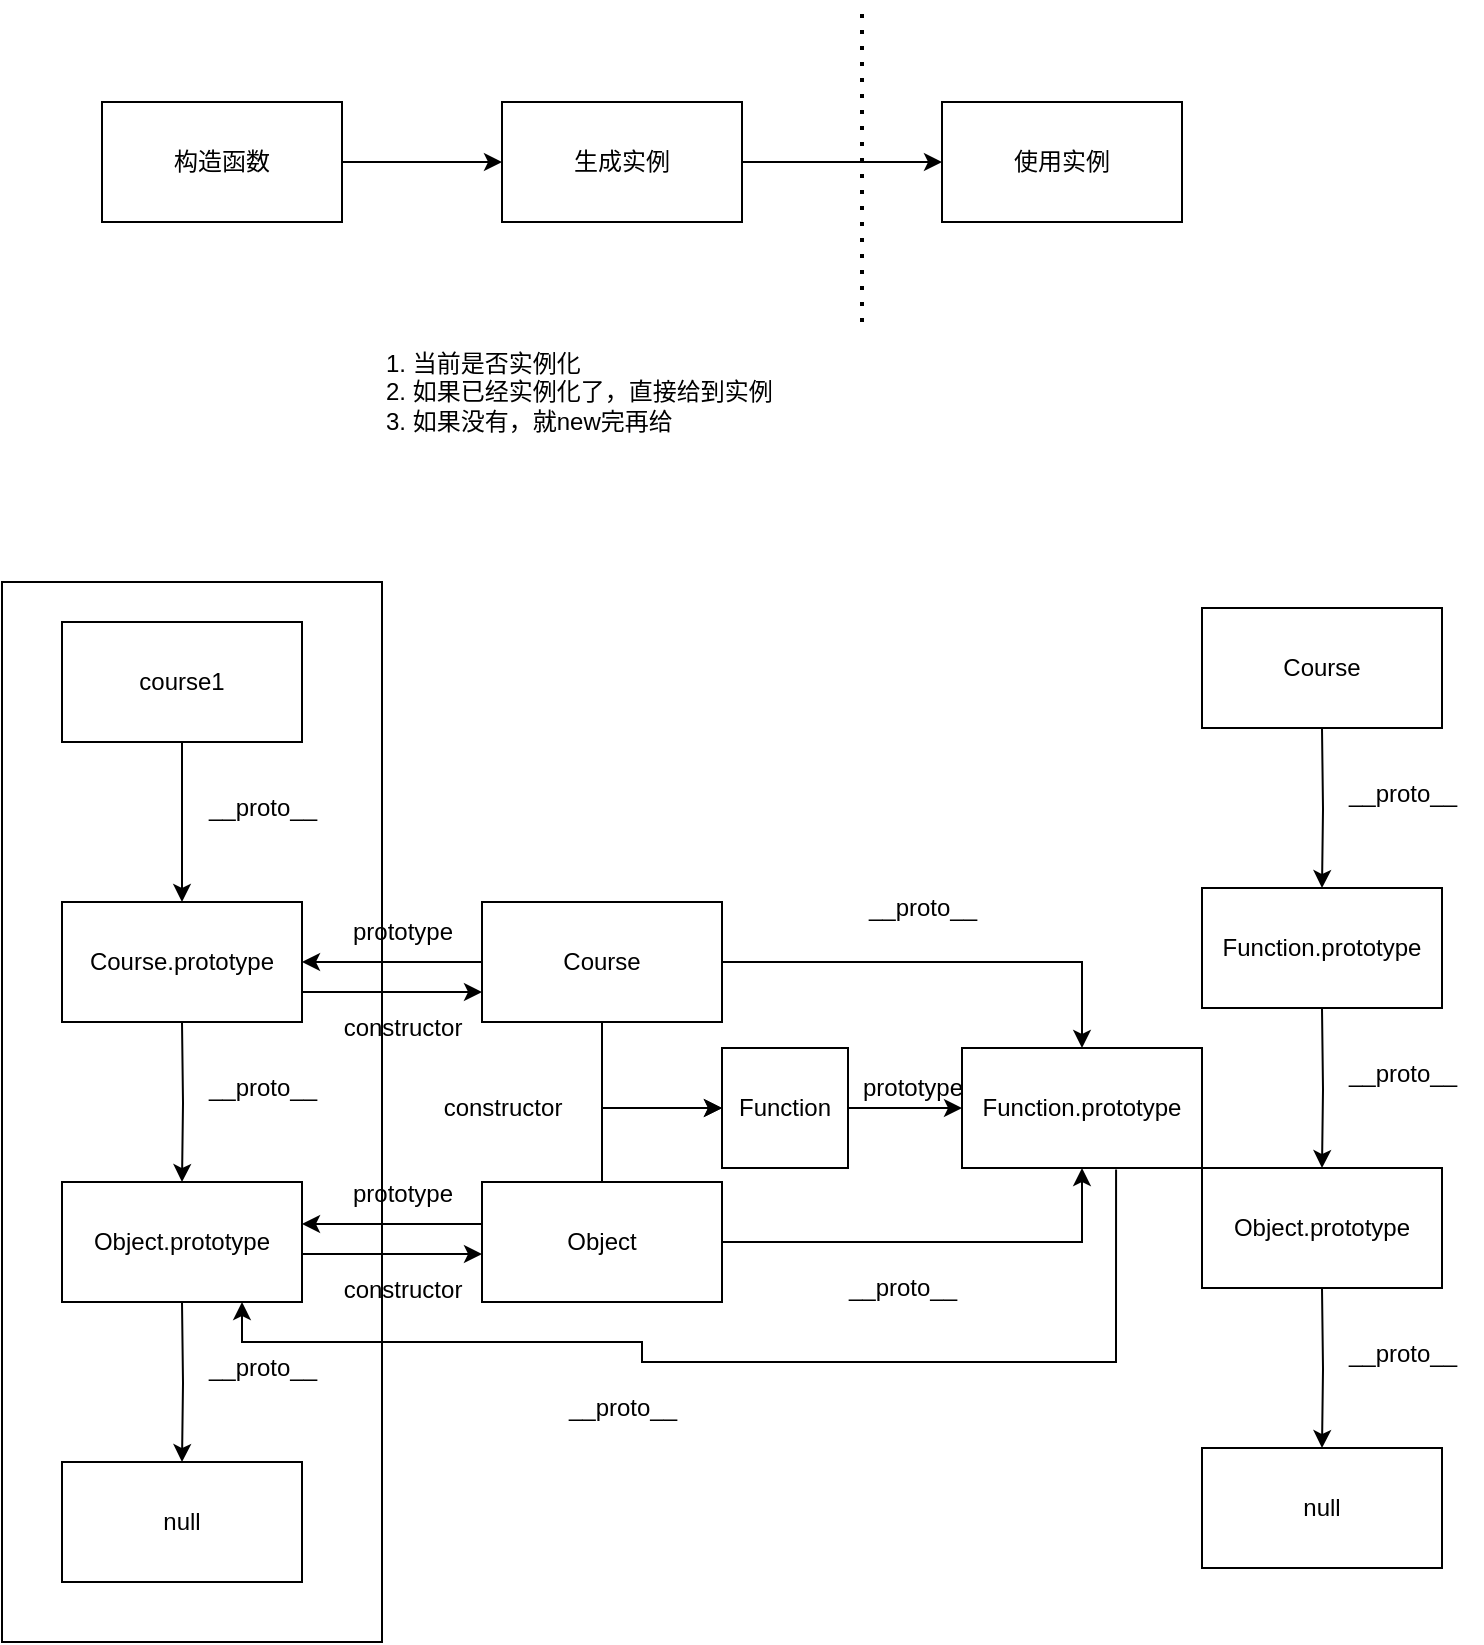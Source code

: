 <mxfile version="21.6.1" type="device">
  <diagram id="OzyOfjKePgK2Kka0ILB-" name="Page-1">
    <mxGraphModel dx="920" dy="550" grid="1" gridSize="10" guides="1" tooltips="1" connect="1" arrows="1" fold="1" page="1" pageScale="1" pageWidth="827" pageHeight="1169" math="0" shadow="0">
      <root>
        <mxCell id="0" />
        <mxCell id="1" parent="0" />
        <mxCell id="BZByiAdhIAmW556Umros-53" value="" style="rounded=0;whiteSpace=wrap;html=1;" vertex="1" parent="1">
          <mxGeometry x="80" y="340" width="190" height="530" as="geometry" />
        </mxCell>
        <mxCell id="BZByiAdhIAmW556Umros-3" value="" style="edgeStyle=orthogonalEdgeStyle;rounded=0;orthogonalLoop=1;jettySize=auto;html=1;" edge="1" parent="1" source="BZByiAdhIAmW556Umros-1" target="BZByiAdhIAmW556Umros-2">
          <mxGeometry relative="1" as="geometry" />
        </mxCell>
        <mxCell id="BZByiAdhIAmW556Umros-1" value="构造函数" style="rounded=0;whiteSpace=wrap;html=1;" vertex="1" parent="1">
          <mxGeometry x="130" y="100" width="120" height="60" as="geometry" />
        </mxCell>
        <mxCell id="BZByiAdhIAmW556Umros-6" value="" style="edgeStyle=orthogonalEdgeStyle;rounded=0;orthogonalLoop=1;jettySize=auto;html=1;" edge="1" parent="1" source="BZByiAdhIAmW556Umros-2" target="BZByiAdhIAmW556Umros-5">
          <mxGeometry relative="1" as="geometry" />
        </mxCell>
        <mxCell id="BZByiAdhIAmW556Umros-2" value="生成实例" style="rounded=0;whiteSpace=wrap;html=1;" vertex="1" parent="1">
          <mxGeometry x="330" y="100" width="120" height="60" as="geometry" />
        </mxCell>
        <mxCell id="BZByiAdhIAmW556Umros-5" value="使用实例" style="rounded=0;whiteSpace=wrap;html=1;" vertex="1" parent="1">
          <mxGeometry x="550" y="100" width="120" height="60" as="geometry" />
        </mxCell>
        <mxCell id="BZByiAdhIAmW556Umros-7" value="" style="endArrow=none;dashed=1;html=1;dashPattern=1 3;strokeWidth=2;rounded=0;" edge="1" parent="1">
          <mxGeometry width="50" height="50" relative="1" as="geometry">
            <mxPoint x="510" y="210" as="sourcePoint" />
            <mxPoint x="510" y="50" as="targetPoint" />
          </mxGeometry>
        </mxCell>
        <mxCell id="BZByiAdhIAmW556Umros-8" value="1. 当前是否实例化&lt;br&gt;2. 如果已经实例化了，直接给到实例&lt;br&gt;3. 如果没有，就new完再给" style="text;html=1;strokeColor=none;fillColor=none;align=left;verticalAlign=middle;whiteSpace=wrap;rounded=0;" vertex="1" parent="1">
          <mxGeometry x="270" y="230" width="220" height="30" as="geometry" />
        </mxCell>
        <mxCell id="BZByiAdhIAmW556Umros-11" value="" style="edgeStyle=orthogonalEdgeStyle;rounded=0;orthogonalLoop=1;jettySize=auto;html=1;" edge="1" parent="1" source="BZByiAdhIAmW556Umros-9" target="BZByiAdhIAmW556Umros-10">
          <mxGeometry relative="1" as="geometry" />
        </mxCell>
        <mxCell id="BZByiAdhIAmW556Umros-9" value="course1" style="rounded=0;whiteSpace=wrap;html=1;" vertex="1" parent="1">
          <mxGeometry x="110" y="360" width="120" height="60" as="geometry" />
        </mxCell>
        <mxCell id="BZByiAdhIAmW556Umros-10" value="Course.prototype" style="rounded=0;whiteSpace=wrap;html=1;" vertex="1" parent="1">
          <mxGeometry x="110" y="500" width="120" height="60" as="geometry" />
        </mxCell>
        <mxCell id="BZByiAdhIAmW556Umros-12" value="__proto__" style="text;html=1;align=center;verticalAlign=middle;resizable=0;points=[];autosize=1;strokeColor=none;fillColor=none;" vertex="1" parent="1">
          <mxGeometry x="170" y="438" width="80" height="30" as="geometry" />
        </mxCell>
        <mxCell id="BZByiAdhIAmW556Umros-13" value="" style="edgeStyle=orthogonalEdgeStyle;rounded=0;orthogonalLoop=1;jettySize=auto;html=1;" edge="1" parent="1" target="BZByiAdhIAmW556Umros-14">
          <mxGeometry relative="1" as="geometry">
            <mxPoint x="170" y="560" as="sourcePoint" />
          </mxGeometry>
        </mxCell>
        <mxCell id="BZByiAdhIAmW556Umros-14" value="Object.prototype" style="rounded=0;whiteSpace=wrap;html=1;" vertex="1" parent="1">
          <mxGeometry x="110" y="640" width="120" height="60" as="geometry" />
        </mxCell>
        <mxCell id="BZByiAdhIAmW556Umros-15" value="__proto__" style="text;html=1;align=center;verticalAlign=middle;resizable=0;points=[];autosize=1;strokeColor=none;fillColor=none;" vertex="1" parent="1">
          <mxGeometry x="170" y="578" width="80" height="30" as="geometry" />
        </mxCell>
        <mxCell id="BZByiAdhIAmW556Umros-16" value="" style="edgeStyle=orthogonalEdgeStyle;rounded=0;orthogonalLoop=1;jettySize=auto;html=1;" edge="1" parent="1" target="BZByiAdhIAmW556Umros-17">
          <mxGeometry relative="1" as="geometry">
            <mxPoint x="170" y="700" as="sourcePoint" />
          </mxGeometry>
        </mxCell>
        <mxCell id="BZByiAdhIAmW556Umros-17" value="null" style="rounded=0;whiteSpace=wrap;html=1;" vertex="1" parent="1">
          <mxGeometry x="110" y="780" width="120" height="60" as="geometry" />
        </mxCell>
        <mxCell id="BZByiAdhIAmW556Umros-18" value="__proto__" style="text;html=1;align=center;verticalAlign=middle;resizable=0;points=[];autosize=1;strokeColor=none;fillColor=none;" vertex="1" parent="1">
          <mxGeometry x="170" y="718" width="80" height="30" as="geometry" />
        </mxCell>
        <mxCell id="BZByiAdhIAmW556Umros-19" value="Course" style="rounded=0;whiteSpace=wrap;html=1;" vertex="1" parent="1">
          <mxGeometry x="680" y="353" width="120" height="60" as="geometry" />
        </mxCell>
        <mxCell id="BZByiAdhIAmW556Umros-20" value="" style="edgeStyle=orthogonalEdgeStyle;rounded=0;orthogonalLoop=1;jettySize=auto;html=1;" edge="1" parent="1" target="BZByiAdhIAmW556Umros-21">
          <mxGeometry relative="1" as="geometry">
            <mxPoint x="740" y="413" as="sourcePoint" />
          </mxGeometry>
        </mxCell>
        <mxCell id="BZByiAdhIAmW556Umros-21" value="Function.prototype" style="rounded=0;whiteSpace=wrap;html=1;" vertex="1" parent="1">
          <mxGeometry x="680" y="493" width="120" height="60" as="geometry" />
        </mxCell>
        <mxCell id="BZByiAdhIAmW556Umros-22" value="__proto__" style="text;html=1;align=center;verticalAlign=middle;resizable=0;points=[];autosize=1;strokeColor=none;fillColor=none;" vertex="1" parent="1">
          <mxGeometry x="740" y="431" width="80" height="30" as="geometry" />
        </mxCell>
        <mxCell id="BZByiAdhIAmW556Umros-23" value="" style="edgeStyle=orthogonalEdgeStyle;rounded=0;orthogonalLoop=1;jettySize=auto;html=1;" edge="1" parent="1" target="BZByiAdhIAmW556Umros-24">
          <mxGeometry relative="1" as="geometry">
            <mxPoint x="740" y="553" as="sourcePoint" />
          </mxGeometry>
        </mxCell>
        <mxCell id="BZByiAdhIAmW556Umros-24" value="Object.prototype" style="rounded=0;whiteSpace=wrap;html=1;" vertex="1" parent="1">
          <mxGeometry x="680" y="633" width="120" height="60" as="geometry" />
        </mxCell>
        <mxCell id="BZByiAdhIAmW556Umros-25" value="__proto__" style="text;html=1;align=center;verticalAlign=middle;resizable=0;points=[];autosize=1;strokeColor=none;fillColor=none;" vertex="1" parent="1">
          <mxGeometry x="740" y="571" width="80" height="30" as="geometry" />
        </mxCell>
        <mxCell id="BZByiAdhIAmW556Umros-26" value="" style="edgeStyle=orthogonalEdgeStyle;rounded=0;orthogonalLoop=1;jettySize=auto;html=1;" edge="1" parent="1" target="BZByiAdhIAmW556Umros-27">
          <mxGeometry relative="1" as="geometry">
            <mxPoint x="740" y="693" as="sourcePoint" />
          </mxGeometry>
        </mxCell>
        <mxCell id="BZByiAdhIAmW556Umros-27" value="null" style="rounded=0;whiteSpace=wrap;html=1;" vertex="1" parent="1">
          <mxGeometry x="680" y="773" width="120" height="60" as="geometry" />
        </mxCell>
        <mxCell id="BZByiAdhIAmW556Umros-28" value="__proto__" style="text;html=1;align=center;verticalAlign=middle;resizable=0;points=[];autosize=1;strokeColor=none;fillColor=none;" vertex="1" parent="1">
          <mxGeometry x="740" y="711" width="80" height="30" as="geometry" />
        </mxCell>
        <mxCell id="BZByiAdhIAmW556Umros-29" value="Course" style="rounded=0;whiteSpace=wrap;html=1;" vertex="1" parent="1">
          <mxGeometry x="320" y="500" width="120" height="60" as="geometry" />
        </mxCell>
        <mxCell id="BZByiAdhIAmW556Umros-30" value="" style="endArrow=classic;html=1;rounded=0;exitX=1;exitY=0.75;exitDx=0;exitDy=0;entryX=0;entryY=0.75;entryDx=0;entryDy=0;" edge="1" parent="1" source="BZByiAdhIAmW556Umros-10" target="BZByiAdhIAmW556Umros-29">
          <mxGeometry width="50" height="50" relative="1" as="geometry">
            <mxPoint x="370" y="620" as="sourcePoint" />
            <mxPoint x="420" y="570" as="targetPoint" />
          </mxGeometry>
        </mxCell>
        <mxCell id="BZByiAdhIAmW556Umros-31" value="constructor" style="text;html=1;align=center;verticalAlign=middle;resizable=0;points=[];autosize=1;strokeColor=none;fillColor=none;" vertex="1" parent="1">
          <mxGeometry x="240" y="548" width="80" height="30" as="geometry" />
        </mxCell>
        <mxCell id="BZByiAdhIAmW556Umros-32" value="" style="endArrow=classic;html=1;rounded=0;exitX=0;exitY=0.5;exitDx=0;exitDy=0;entryX=1;entryY=0.5;entryDx=0;entryDy=0;" edge="1" parent="1" source="BZByiAdhIAmW556Umros-29" target="BZByiAdhIAmW556Umros-10">
          <mxGeometry width="50" height="50" relative="1" as="geometry">
            <mxPoint x="370" y="620" as="sourcePoint" />
            <mxPoint x="420" y="570" as="targetPoint" />
          </mxGeometry>
        </mxCell>
        <mxCell id="BZByiAdhIAmW556Umros-33" value="prototype" style="text;html=1;align=center;verticalAlign=middle;resizable=0;points=[];autosize=1;strokeColor=none;fillColor=none;" vertex="1" parent="1">
          <mxGeometry x="245" y="500" width="70" height="30" as="geometry" />
        </mxCell>
        <mxCell id="BZByiAdhIAmW556Umros-34" value="Object" style="rounded=0;whiteSpace=wrap;html=1;" vertex="1" parent="1">
          <mxGeometry x="320" y="640" width="120" height="60" as="geometry" />
        </mxCell>
        <mxCell id="BZByiAdhIAmW556Umros-35" value="" style="endArrow=classic;html=1;rounded=0;exitX=1;exitY=0.75;exitDx=0;exitDy=0;entryX=0;entryY=0.75;entryDx=0;entryDy=0;" edge="1" parent="1">
          <mxGeometry width="50" height="50" relative="1" as="geometry">
            <mxPoint x="230" y="676" as="sourcePoint" />
            <mxPoint x="320" y="676" as="targetPoint" />
          </mxGeometry>
        </mxCell>
        <mxCell id="BZByiAdhIAmW556Umros-36" value="constructor" style="text;html=1;align=center;verticalAlign=middle;resizable=0;points=[];autosize=1;strokeColor=none;fillColor=none;" vertex="1" parent="1">
          <mxGeometry x="240" y="679" width="80" height="30" as="geometry" />
        </mxCell>
        <mxCell id="BZByiAdhIAmW556Umros-37" value="" style="endArrow=classic;html=1;rounded=0;exitX=0;exitY=0.5;exitDx=0;exitDy=0;entryX=1;entryY=0.5;entryDx=0;entryDy=0;" edge="1" parent="1">
          <mxGeometry width="50" height="50" relative="1" as="geometry">
            <mxPoint x="320" y="661" as="sourcePoint" />
            <mxPoint x="230" y="661" as="targetPoint" />
          </mxGeometry>
        </mxCell>
        <mxCell id="BZByiAdhIAmW556Umros-38" value="prototype" style="text;html=1;align=center;verticalAlign=middle;resizable=0;points=[];autosize=1;strokeColor=none;fillColor=none;" vertex="1" parent="1">
          <mxGeometry x="245" y="631" width="70" height="30" as="geometry" />
        </mxCell>
        <mxCell id="BZByiAdhIAmW556Umros-39" value="Function.prototype" style="rounded=0;whiteSpace=wrap;html=1;" vertex="1" parent="1">
          <mxGeometry x="560" y="573" width="120" height="60" as="geometry" />
        </mxCell>
        <mxCell id="BZByiAdhIAmW556Umros-40" value="" style="endArrow=classic;html=1;rounded=0;exitX=1;exitY=0.5;exitDx=0;exitDy=0;entryX=0.5;entryY=0;entryDx=0;entryDy=0;" edge="1" parent="1" source="BZByiAdhIAmW556Umros-29" target="BZByiAdhIAmW556Umros-39">
          <mxGeometry width="50" height="50" relative="1" as="geometry">
            <mxPoint x="460" y="620" as="sourcePoint" />
            <mxPoint x="510" y="570" as="targetPoint" />
            <Array as="points">
              <mxPoint x="620" y="530" />
            </Array>
          </mxGeometry>
        </mxCell>
        <mxCell id="BZByiAdhIAmW556Umros-41" value="__proto__" style="text;html=1;align=center;verticalAlign=middle;resizable=0;points=[];autosize=1;strokeColor=none;fillColor=none;" vertex="1" parent="1">
          <mxGeometry x="500" y="488" width="80" height="30" as="geometry" />
        </mxCell>
        <mxCell id="BZByiAdhIAmW556Umros-43" value="" style="edgeStyle=orthogonalEdgeStyle;rounded=0;orthogonalLoop=1;jettySize=auto;html=1;" edge="1" parent="1" source="BZByiAdhIAmW556Umros-42" target="BZByiAdhIAmW556Umros-39">
          <mxGeometry relative="1" as="geometry" />
        </mxCell>
        <mxCell id="BZByiAdhIAmW556Umros-42" value="Function" style="rounded=0;whiteSpace=wrap;html=1;" vertex="1" parent="1">
          <mxGeometry x="440" y="573" width="63" height="60" as="geometry" />
        </mxCell>
        <mxCell id="BZByiAdhIAmW556Umros-44" value="prototype" style="text;html=1;align=center;verticalAlign=middle;resizable=0;points=[];autosize=1;strokeColor=none;fillColor=none;" vertex="1" parent="1">
          <mxGeometry x="500" y="578" width="70" height="30" as="geometry" />
        </mxCell>
        <mxCell id="BZByiAdhIAmW556Umros-45" value="" style="endArrow=classic;html=1;rounded=0;exitX=0.5;exitY=1;exitDx=0;exitDy=0;entryX=0;entryY=0.5;entryDx=0;entryDy=0;" edge="1" parent="1" source="BZByiAdhIAmW556Umros-29" target="BZByiAdhIAmW556Umros-42">
          <mxGeometry width="50" height="50" relative="1" as="geometry">
            <mxPoint x="460" y="620" as="sourcePoint" />
            <mxPoint x="510" y="570" as="targetPoint" />
            <Array as="points">
              <mxPoint x="380" y="603" />
            </Array>
          </mxGeometry>
        </mxCell>
        <mxCell id="BZByiAdhIAmW556Umros-47" value="" style="endArrow=classic;html=1;rounded=0;exitX=0.5;exitY=0;exitDx=0;exitDy=0;entryX=0;entryY=0.5;entryDx=0;entryDy=0;" edge="1" parent="1" source="BZByiAdhIAmW556Umros-34" target="BZByiAdhIAmW556Umros-42">
          <mxGeometry width="50" height="50" relative="1" as="geometry">
            <mxPoint x="460" y="620" as="sourcePoint" />
            <mxPoint x="510" y="570" as="targetPoint" />
            <Array as="points">
              <mxPoint x="380" y="603" />
            </Array>
          </mxGeometry>
        </mxCell>
        <mxCell id="BZByiAdhIAmW556Umros-48" value="constructor" style="text;html=1;align=center;verticalAlign=middle;resizable=0;points=[];autosize=1;strokeColor=none;fillColor=none;" vertex="1" parent="1">
          <mxGeometry x="290" y="588" width="80" height="30" as="geometry" />
        </mxCell>
        <mxCell id="BZByiAdhIAmW556Umros-49" value="" style="endArrow=classic;html=1;rounded=0;exitX=1;exitY=0.5;exitDx=0;exitDy=0;entryX=0.5;entryY=1;entryDx=0;entryDy=0;" edge="1" parent="1" source="BZByiAdhIAmW556Umros-34" target="BZByiAdhIAmW556Umros-39">
          <mxGeometry width="50" height="50" relative="1" as="geometry">
            <mxPoint x="460" y="620" as="sourcePoint" />
            <mxPoint x="510" y="570" as="targetPoint" />
            <Array as="points">
              <mxPoint x="620" y="670" />
            </Array>
          </mxGeometry>
        </mxCell>
        <mxCell id="BZByiAdhIAmW556Umros-50" value="__proto__" style="text;html=1;align=center;verticalAlign=middle;resizable=0;points=[];autosize=1;strokeColor=none;fillColor=none;" vertex="1" parent="1">
          <mxGeometry x="490" y="678" width="80" height="30" as="geometry" />
        </mxCell>
        <mxCell id="BZByiAdhIAmW556Umros-51" value="" style="endArrow=classic;html=1;rounded=0;exitX=0.642;exitY=1.012;exitDx=0;exitDy=0;exitPerimeter=0;entryX=0.75;entryY=1;entryDx=0;entryDy=0;" edge="1" parent="1" source="BZByiAdhIAmW556Umros-39" target="BZByiAdhIAmW556Umros-14">
          <mxGeometry width="50" height="50" relative="1" as="geometry">
            <mxPoint x="460" y="620" as="sourcePoint" />
            <mxPoint x="510" y="570" as="targetPoint" />
            <Array as="points">
              <mxPoint x="637" y="730" />
              <mxPoint x="480" y="730" />
              <mxPoint x="400" y="730" />
              <mxPoint x="400" y="720" />
              <mxPoint x="200" y="720" />
            </Array>
          </mxGeometry>
        </mxCell>
        <mxCell id="BZByiAdhIAmW556Umros-52" value="__proto__" style="text;html=1;align=center;verticalAlign=middle;resizable=0;points=[];autosize=1;strokeColor=none;fillColor=none;" vertex="1" parent="1">
          <mxGeometry x="350" y="738" width="80" height="30" as="geometry" />
        </mxCell>
      </root>
    </mxGraphModel>
  </diagram>
</mxfile>
